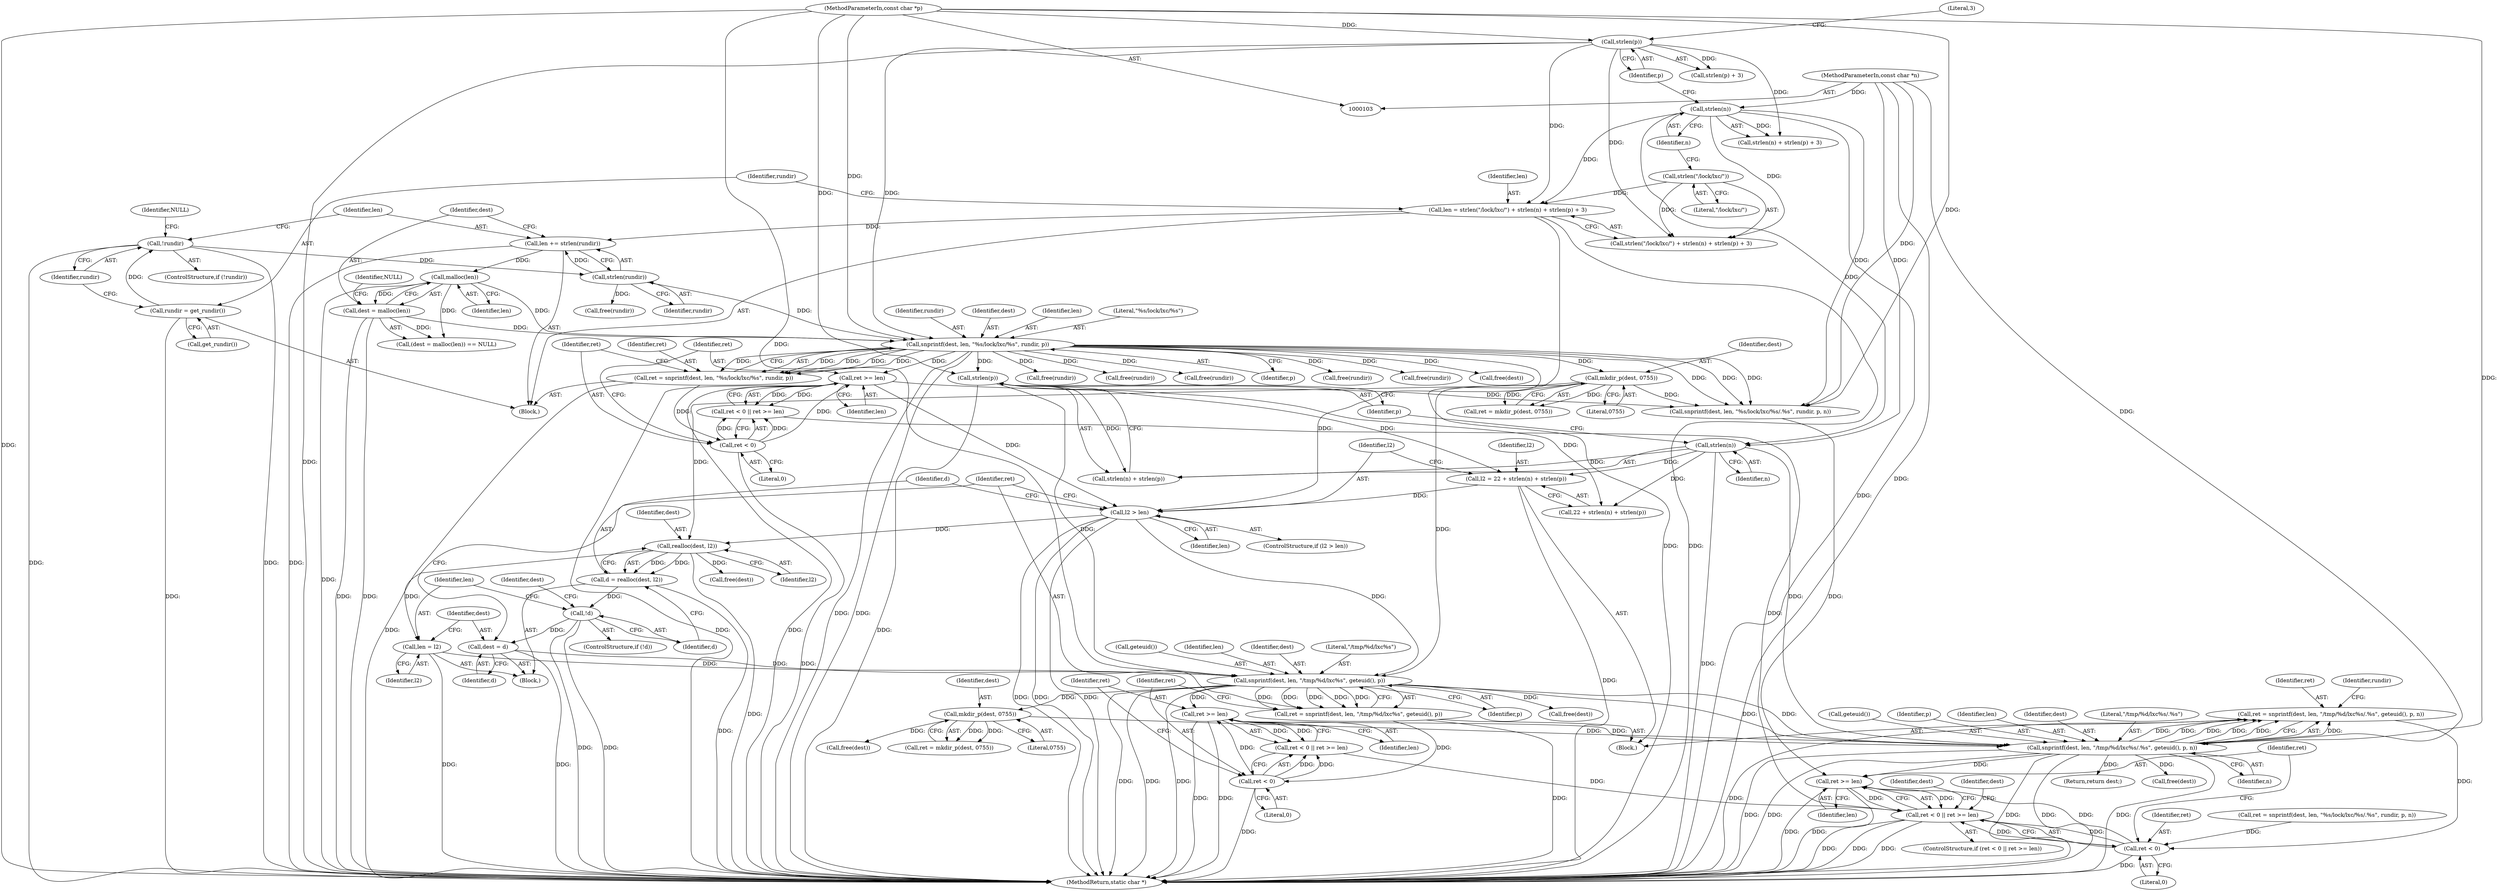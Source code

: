 digraph "1_lxc_72cf81f6a3404e35028567db2c99a90406e9c6e6@API" {
"1000256" [label="(Call,ret = snprintf(dest, len, \"/tmp/%d/lxc%s/.%s\", geteuid(), p, n))"];
"1000258" [label="(Call,snprintf(dest, len, \"/tmp/%d/lxc%s/.%s\", geteuid(), p, n))"];
"1000242" [label="(Call,mkdir_p(dest, 0755))"];
"1000219" [label="(Call,snprintf(dest, len, \"/tmp/%d/lxc%s\", geteuid(), p))"];
"1000172" [label="(Call,mkdir_p(dest, 0755))"];
"1000149" [label="(Call,snprintf(dest, len, \"%s/lock/lxc/%s\", rundir, p))"];
"1000137" [label="(Call,dest = malloc(len))"];
"1000139" [label="(Call,malloc(len))"];
"1000131" [label="(Call,len += strlen(rundir))"];
"1000133" [label="(Call,strlen(rundir))"];
"1000127" [label="(Call,!rundir)"];
"1000123" [label="(Call,rundir = get_rundir())"];
"1000111" [label="(Call,len = strlen(\"/lock/lxc/\") + strlen(n) + strlen(p) + 3)"];
"1000114" [label="(Call,strlen(\"/lock/lxc/\"))"];
"1000117" [label="(Call,strlen(n))"];
"1000105" [label="(MethodParameterIn,const char *n)"];
"1000120" [label="(Call,strlen(p))"];
"1000104" [label="(MethodParameterIn,const char *p)"];
"1000214" [label="(Call,dest = d)"];
"1000202" [label="(Call,!d)"];
"1000196" [label="(Call,d = realloc(dest, l2))"];
"1000198" [label="(Call,realloc(dest, l2))"];
"1000191" [label="(Call,l2 > len)"];
"1000181" [label="(Call,l2 = 22 + strlen(n) + strlen(p))"];
"1000186" [label="(Call,strlen(n))"];
"1000188" [label="(Call,strlen(p))"];
"1000160" [label="(Call,ret >= len)"];
"1000157" [label="(Call,ret < 0)"];
"1000147" [label="(Call,ret = snprintf(dest, len, \"%s/lock/lxc/%s\", rundir, p))"];
"1000211" [label="(Call,len = l2)"];
"1000230" [label="(Call,ret >= len)"];
"1000227" [label="(Call,ret < 0)"];
"1000217" [label="(Call,ret = snprintf(dest, len, \"/tmp/%d/lxc%s\", geteuid(), p))"];
"1000279" [label="(Call,ret < 0)"];
"1000278" [label="(Call,ret < 0 || ret >= len)"];
"1000282" [label="(Call,ret >= len)"];
"1000147" [label="(Call,ret = snprintf(dest, len, \"%s/lock/lxc/%s\", rundir, p))"];
"1000203" [label="(Identifier,d)"];
"1000292" [label="(MethodReturn,static char *)"];
"1000232" [label="(Identifier,len)"];
"1000257" [label="(Identifier,ret)"];
"1000127" [label="(Call,!rundir)"];
"1000252" [label="(Call,free(rundir))"];
"1000157" [label="(Call,ret < 0)"];
"1000262" [label="(Call,geteuid())"];
"1000126" [label="(ControlStructure,if (!rundir))"];
"1000192" [label="(Identifier,l2)"];
"1000213" [label="(Identifier,l2)"];
"1000194" [label="(Block,)"];
"1000131" [label="(Call,len += strlen(rundir))"];
"1000243" [label="(Identifier,dest)"];
"1000215" [label="(Identifier,dest)"];
"1000280" [label="(Identifier,ret)"];
"1000282" [label="(Call,ret >= len)"];
"1000263" [label="(Identifier,p)"];
"1000139" [label="(Call,malloc(len))"];
"1000170" [label="(Call,ret = mkdir_p(dest, 0755))"];
"1000224" [label="(Identifier,p)"];
"1000122" [label="(Literal,3)"];
"1000140" [label="(Identifier,len)"];
"1000156" [label="(Call,ret < 0 || ret >= len)"];
"1000276" [label="(Identifier,rundir)"];
"1000268" [label="(Call,snprintf(dest, len, \"%s/lock/lxc/%s/.%s\", rundir, p, n))"];
"1000141" [label="(Identifier,NULL)"];
"1000114" [label="(Call,strlen(\"/lock/lxc/\"))"];
"1000196" [label="(Call,d = realloc(dest, l2))"];
"1000136" [label="(Call,(dest = malloc(len)) == NULL)"];
"1000183" [label="(Call,22 + strlen(n) + strlen(p))"];
"1000284" [label="(Identifier,len)"];
"1000223" [label="(Call,geteuid())"];
"1000206" [label="(Identifier,dest)"];
"1000291" [label="(Identifier,dest)"];
"1000207" [label="(Call,free(rundir))"];
"1000111" [label="(Call,len = strlen(\"/lock/lxc/\") + strlen(n) + strlen(p) + 3)"];
"1000149" [label="(Call,snprintf(dest, len, \"%s/lock/lxc/%s\", rundir, p))"];
"1000138" [label="(Identifier,dest)"];
"1000277" [label="(ControlStructure,if (ret < 0 || ret >= len))"];
"1000260" [label="(Identifier,len)"];
"1000287" [label="(Identifier,dest)"];
"1000244" [label="(Literal,0755)"];
"1000125" [label="(Call,get_rundir())"];
"1000153" [label="(Identifier,rundir)"];
"1000166" [label="(Call,free(rundir))"];
"1000279" [label="(Call,ret < 0)"];
"1000221" [label="(Identifier,len)"];
"1000150" [label="(Identifier,dest)"];
"1000179" [label="(Block,)"];
"1000199" [label="(Identifier,dest)"];
"1000119" [label="(Call,strlen(p) + 3)"];
"1000230" [label="(Call,ret >= len)"];
"1000124" [label="(Identifier,rundir)"];
"1000220" [label="(Identifier,dest)"];
"1000113" [label="(Call,strlen(\"/lock/lxc/\") + strlen(n) + strlen(p) + 3)"];
"1000217" [label="(Call,ret = snprintf(dest, len, \"/tmp/%d/lxc%s\", geteuid(), p))"];
"1000115" [label="(Literal,\"/lock/lxc/\")"];
"1000181" [label="(Call,l2 = 22 + strlen(n) + strlen(p))"];
"1000154" [label="(Identifier,p)"];
"1000226" [label="(Call,ret < 0 || ret >= len)"];
"1000236" [label="(Call,free(rundir))"];
"1000290" [label="(Return,return dest;)"];
"1000286" [label="(Call,free(dest))"];
"1000174" [label="(Literal,0755)"];
"1000218" [label="(Identifier,ret)"];
"1000173" [label="(Identifier,dest)"];
"1000191" [label="(Call,l2 > len)"];
"1000123" [label="(Call,rundir = get_rundir())"];
"1000105" [label="(MethodParameterIn,const char *n)"];
"1000219" [label="(Call,snprintf(dest, len, \"/tmp/%d/lxc%s\", geteuid(), p))"];
"1000134" [label="(Identifier,rundir)"];
"1000202" [label="(Call,!d)"];
"1000137" [label="(Call,dest = malloc(len))"];
"1000151" [label="(Identifier,len)"];
"1000148" [label="(Identifier,ret)"];
"1000250" [label="(Call,free(dest))"];
"1000116" [label="(Call,strlen(n) + strlen(p) + 3)"];
"1000229" [label="(Literal,0)"];
"1000222" [label="(Literal,\"/tmp/%d/lxc%s\")"];
"1000198" [label="(Call,realloc(dest, l2))"];
"1000160" [label="(Call,ret >= len)"];
"1000256" [label="(Call,ret = snprintf(dest, len, \"/tmp/%d/lxc%s/.%s\", geteuid(), p, n))"];
"1000231" [label="(Identifier,ret)"];
"1000234" [label="(Call,free(dest))"];
"1000117" [label="(Call,strlen(n))"];
"1000104" [label="(MethodParameterIn,const char *p)"];
"1000182" [label="(Identifier,l2)"];
"1000211" [label="(Call,len = l2)"];
"1000259" [label="(Identifier,dest)"];
"1000121" [label="(Identifier,p)"];
"1000152" [label="(Literal,\"%s/lock/lxc/%s\")"];
"1000118" [label="(Identifier,n)"];
"1000275" [label="(Call,free(rundir))"];
"1000193" [label="(Identifier,len)"];
"1000186" [label="(Call,strlen(n))"];
"1000120" [label="(Call,strlen(p))"];
"1000197" [label="(Identifier,d)"];
"1000283" [label="(Identifier,ret)"];
"1000264" [label="(Identifier,n)"];
"1000205" [label="(Call,free(dest))"];
"1000190" [label="(ControlStructure,if (l2 > len))"];
"1000258" [label="(Call,snprintf(dest, len, \"/tmp/%d/lxc%s/.%s\", geteuid(), p, n))"];
"1000278" [label="(Call,ret < 0 || ret >= len)"];
"1000216" [label="(Identifier,d)"];
"1000130" [label="(Identifier,NULL)"];
"1000158" [label="(Identifier,ret)"];
"1000240" [label="(Call,ret = mkdir_p(dest, 0755))"];
"1000161" [label="(Identifier,ret)"];
"1000133" [label="(Call,strlen(rundir))"];
"1000164" [label="(Call,free(dest))"];
"1000159" [label="(Literal,0)"];
"1000143" [label="(Call,free(rundir))"];
"1000162" [label="(Identifier,len)"];
"1000185" [label="(Call,strlen(n) + strlen(p))"];
"1000172" [label="(Call,mkdir_p(dest, 0755))"];
"1000132" [label="(Identifier,len)"];
"1000242" [label="(Call,mkdir_p(dest, 0755))"];
"1000189" [label="(Identifier,p)"];
"1000201" [label="(ControlStructure,if (!d))"];
"1000106" [label="(Block,)"];
"1000200" [label="(Identifier,l2)"];
"1000227" [label="(Call,ret < 0)"];
"1000112" [label="(Identifier,len)"];
"1000228" [label="(Identifier,ret)"];
"1000212" [label="(Identifier,len)"];
"1000128" [label="(Identifier,rundir)"];
"1000261" [label="(Literal,\"/tmp/%d/lxc%s/.%s\")"];
"1000188" [label="(Call,strlen(p))"];
"1000266" [label="(Call,ret = snprintf(dest, len, \"%s/lock/lxc/%s/.%s\", rundir, p, n))"];
"1000214" [label="(Call,dest = d)"];
"1000187" [label="(Identifier,n)"];
"1000281" [label="(Literal,0)"];
"1000256" -> "1000179"  [label="AST: "];
"1000256" -> "1000258"  [label="CFG: "];
"1000257" -> "1000256"  [label="AST: "];
"1000258" -> "1000256"  [label="AST: "];
"1000276" -> "1000256"  [label="CFG: "];
"1000256" -> "1000292"  [label="DDG: "];
"1000258" -> "1000256"  [label="DDG: "];
"1000258" -> "1000256"  [label="DDG: "];
"1000258" -> "1000256"  [label="DDG: "];
"1000258" -> "1000256"  [label="DDG: "];
"1000258" -> "1000256"  [label="DDG: "];
"1000258" -> "1000256"  [label="DDG: "];
"1000256" -> "1000279"  [label="DDG: "];
"1000258" -> "1000264"  [label="CFG: "];
"1000259" -> "1000258"  [label="AST: "];
"1000260" -> "1000258"  [label="AST: "];
"1000261" -> "1000258"  [label="AST: "];
"1000262" -> "1000258"  [label="AST: "];
"1000263" -> "1000258"  [label="AST: "];
"1000264" -> "1000258"  [label="AST: "];
"1000258" -> "1000292"  [label="DDG: "];
"1000258" -> "1000292"  [label="DDG: "];
"1000258" -> "1000292"  [label="DDG: "];
"1000258" -> "1000292"  [label="DDG: "];
"1000258" -> "1000292"  [label="DDG: "];
"1000242" -> "1000258"  [label="DDG: "];
"1000219" -> "1000258"  [label="DDG: "];
"1000219" -> "1000258"  [label="DDG: "];
"1000230" -> "1000258"  [label="DDG: "];
"1000104" -> "1000258"  [label="DDG: "];
"1000186" -> "1000258"  [label="DDG: "];
"1000105" -> "1000258"  [label="DDG: "];
"1000258" -> "1000282"  [label="DDG: "];
"1000258" -> "1000286"  [label="DDG: "];
"1000258" -> "1000290"  [label="DDG: "];
"1000242" -> "1000240"  [label="AST: "];
"1000242" -> "1000244"  [label="CFG: "];
"1000243" -> "1000242"  [label="AST: "];
"1000244" -> "1000242"  [label="AST: "];
"1000240" -> "1000242"  [label="CFG: "];
"1000242" -> "1000240"  [label="DDG: "];
"1000242" -> "1000240"  [label="DDG: "];
"1000219" -> "1000242"  [label="DDG: "];
"1000242" -> "1000250"  [label="DDG: "];
"1000219" -> "1000217"  [label="AST: "];
"1000219" -> "1000224"  [label="CFG: "];
"1000220" -> "1000219"  [label="AST: "];
"1000221" -> "1000219"  [label="AST: "];
"1000222" -> "1000219"  [label="AST: "];
"1000223" -> "1000219"  [label="AST: "];
"1000224" -> "1000219"  [label="AST: "];
"1000217" -> "1000219"  [label="CFG: "];
"1000219" -> "1000292"  [label="DDG: "];
"1000219" -> "1000292"  [label="DDG: "];
"1000219" -> "1000292"  [label="DDG: "];
"1000219" -> "1000217"  [label="DDG: "];
"1000219" -> "1000217"  [label="DDG: "];
"1000219" -> "1000217"  [label="DDG: "];
"1000219" -> "1000217"  [label="DDG: "];
"1000219" -> "1000217"  [label="DDG: "];
"1000172" -> "1000219"  [label="DDG: "];
"1000214" -> "1000219"  [label="DDG: "];
"1000211" -> "1000219"  [label="DDG: "];
"1000191" -> "1000219"  [label="DDG: "];
"1000188" -> "1000219"  [label="DDG: "];
"1000104" -> "1000219"  [label="DDG: "];
"1000219" -> "1000230"  [label="DDG: "];
"1000219" -> "1000234"  [label="DDG: "];
"1000172" -> "1000170"  [label="AST: "];
"1000172" -> "1000174"  [label="CFG: "];
"1000173" -> "1000172"  [label="AST: "];
"1000174" -> "1000172"  [label="AST: "];
"1000170" -> "1000172"  [label="CFG: "];
"1000172" -> "1000170"  [label="DDG: "];
"1000172" -> "1000170"  [label="DDG: "];
"1000149" -> "1000172"  [label="DDG: "];
"1000172" -> "1000198"  [label="DDG: "];
"1000172" -> "1000268"  [label="DDG: "];
"1000149" -> "1000147"  [label="AST: "];
"1000149" -> "1000154"  [label="CFG: "];
"1000150" -> "1000149"  [label="AST: "];
"1000151" -> "1000149"  [label="AST: "];
"1000152" -> "1000149"  [label="AST: "];
"1000153" -> "1000149"  [label="AST: "];
"1000154" -> "1000149"  [label="AST: "];
"1000147" -> "1000149"  [label="CFG: "];
"1000149" -> "1000292"  [label="DDG: "];
"1000149" -> "1000292"  [label="DDG: "];
"1000149" -> "1000147"  [label="DDG: "];
"1000149" -> "1000147"  [label="DDG: "];
"1000149" -> "1000147"  [label="DDG: "];
"1000149" -> "1000147"  [label="DDG: "];
"1000149" -> "1000147"  [label="DDG: "];
"1000137" -> "1000149"  [label="DDG: "];
"1000139" -> "1000149"  [label="DDG: "];
"1000133" -> "1000149"  [label="DDG: "];
"1000120" -> "1000149"  [label="DDG: "];
"1000104" -> "1000149"  [label="DDG: "];
"1000149" -> "1000160"  [label="DDG: "];
"1000149" -> "1000164"  [label="DDG: "];
"1000149" -> "1000166"  [label="DDG: "];
"1000149" -> "1000188"  [label="DDG: "];
"1000149" -> "1000191"  [label="DDG: "];
"1000149" -> "1000207"  [label="DDG: "];
"1000149" -> "1000236"  [label="DDG: "];
"1000149" -> "1000252"  [label="DDG: "];
"1000149" -> "1000268"  [label="DDG: "];
"1000149" -> "1000268"  [label="DDG: "];
"1000149" -> "1000268"  [label="DDG: "];
"1000149" -> "1000275"  [label="DDG: "];
"1000137" -> "1000136"  [label="AST: "];
"1000137" -> "1000139"  [label="CFG: "];
"1000138" -> "1000137"  [label="AST: "];
"1000139" -> "1000137"  [label="AST: "];
"1000141" -> "1000137"  [label="CFG: "];
"1000137" -> "1000292"  [label="DDG: "];
"1000137" -> "1000292"  [label="DDG: "];
"1000137" -> "1000136"  [label="DDG: "];
"1000139" -> "1000137"  [label="DDG: "];
"1000139" -> "1000140"  [label="CFG: "];
"1000140" -> "1000139"  [label="AST: "];
"1000139" -> "1000292"  [label="DDG: "];
"1000139" -> "1000136"  [label="DDG: "];
"1000131" -> "1000139"  [label="DDG: "];
"1000131" -> "1000106"  [label="AST: "];
"1000131" -> "1000133"  [label="CFG: "];
"1000132" -> "1000131"  [label="AST: "];
"1000133" -> "1000131"  [label="AST: "];
"1000138" -> "1000131"  [label="CFG: "];
"1000131" -> "1000292"  [label="DDG: "];
"1000133" -> "1000131"  [label="DDG: "];
"1000111" -> "1000131"  [label="DDG: "];
"1000133" -> "1000134"  [label="CFG: "];
"1000134" -> "1000133"  [label="AST: "];
"1000127" -> "1000133"  [label="DDG: "];
"1000133" -> "1000143"  [label="DDG: "];
"1000127" -> "1000126"  [label="AST: "];
"1000127" -> "1000128"  [label="CFG: "];
"1000128" -> "1000127"  [label="AST: "];
"1000130" -> "1000127"  [label="CFG: "];
"1000132" -> "1000127"  [label="CFG: "];
"1000127" -> "1000292"  [label="DDG: "];
"1000127" -> "1000292"  [label="DDG: "];
"1000123" -> "1000127"  [label="DDG: "];
"1000123" -> "1000106"  [label="AST: "];
"1000123" -> "1000125"  [label="CFG: "];
"1000124" -> "1000123"  [label="AST: "];
"1000125" -> "1000123"  [label="AST: "];
"1000128" -> "1000123"  [label="CFG: "];
"1000123" -> "1000292"  [label="DDG: "];
"1000111" -> "1000106"  [label="AST: "];
"1000111" -> "1000113"  [label="CFG: "];
"1000112" -> "1000111"  [label="AST: "];
"1000113" -> "1000111"  [label="AST: "];
"1000124" -> "1000111"  [label="CFG: "];
"1000111" -> "1000292"  [label="DDG: "];
"1000111" -> "1000292"  [label="DDG: "];
"1000114" -> "1000111"  [label="DDG: "];
"1000117" -> "1000111"  [label="DDG: "];
"1000120" -> "1000111"  [label="DDG: "];
"1000114" -> "1000113"  [label="AST: "];
"1000114" -> "1000115"  [label="CFG: "];
"1000115" -> "1000114"  [label="AST: "];
"1000118" -> "1000114"  [label="CFG: "];
"1000114" -> "1000113"  [label="DDG: "];
"1000117" -> "1000116"  [label="AST: "];
"1000117" -> "1000118"  [label="CFG: "];
"1000118" -> "1000117"  [label="AST: "];
"1000121" -> "1000117"  [label="CFG: "];
"1000117" -> "1000292"  [label="DDG: "];
"1000117" -> "1000113"  [label="DDG: "];
"1000117" -> "1000116"  [label="DDG: "];
"1000105" -> "1000117"  [label="DDG: "];
"1000117" -> "1000186"  [label="DDG: "];
"1000117" -> "1000268"  [label="DDG: "];
"1000105" -> "1000103"  [label="AST: "];
"1000105" -> "1000292"  [label="DDG: "];
"1000105" -> "1000186"  [label="DDG: "];
"1000105" -> "1000268"  [label="DDG: "];
"1000120" -> "1000119"  [label="AST: "];
"1000120" -> "1000121"  [label="CFG: "];
"1000121" -> "1000120"  [label="AST: "];
"1000122" -> "1000120"  [label="CFG: "];
"1000120" -> "1000292"  [label="DDG: "];
"1000120" -> "1000113"  [label="DDG: "];
"1000120" -> "1000116"  [label="DDG: "];
"1000120" -> "1000119"  [label="DDG: "];
"1000104" -> "1000120"  [label="DDG: "];
"1000104" -> "1000103"  [label="AST: "];
"1000104" -> "1000292"  [label="DDG: "];
"1000104" -> "1000188"  [label="DDG: "];
"1000104" -> "1000268"  [label="DDG: "];
"1000214" -> "1000194"  [label="AST: "];
"1000214" -> "1000216"  [label="CFG: "];
"1000215" -> "1000214"  [label="AST: "];
"1000216" -> "1000214"  [label="AST: "];
"1000218" -> "1000214"  [label="CFG: "];
"1000214" -> "1000292"  [label="DDG: "];
"1000202" -> "1000214"  [label="DDG: "];
"1000202" -> "1000201"  [label="AST: "];
"1000202" -> "1000203"  [label="CFG: "];
"1000203" -> "1000202"  [label="AST: "];
"1000206" -> "1000202"  [label="CFG: "];
"1000212" -> "1000202"  [label="CFG: "];
"1000202" -> "1000292"  [label="DDG: "];
"1000202" -> "1000292"  [label="DDG: "];
"1000196" -> "1000202"  [label="DDG: "];
"1000196" -> "1000194"  [label="AST: "];
"1000196" -> "1000198"  [label="CFG: "];
"1000197" -> "1000196"  [label="AST: "];
"1000198" -> "1000196"  [label="AST: "];
"1000203" -> "1000196"  [label="CFG: "];
"1000196" -> "1000292"  [label="DDG: "];
"1000198" -> "1000196"  [label="DDG: "];
"1000198" -> "1000196"  [label="DDG: "];
"1000198" -> "1000200"  [label="CFG: "];
"1000199" -> "1000198"  [label="AST: "];
"1000200" -> "1000198"  [label="AST: "];
"1000198" -> "1000292"  [label="DDG: "];
"1000191" -> "1000198"  [label="DDG: "];
"1000198" -> "1000205"  [label="DDG: "];
"1000198" -> "1000211"  [label="DDG: "];
"1000191" -> "1000190"  [label="AST: "];
"1000191" -> "1000193"  [label="CFG: "];
"1000192" -> "1000191"  [label="AST: "];
"1000193" -> "1000191"  [label="AST: "];
"1000197" -> "1000191"  [label="CFG: "];
"1000218" -> "1000191"  [label="CFG: "];
"1000191" -> "1000292"  [label="DDG: "];
"1000191" -> "1000292"  [label="DDG: "];
"1000191" -> "1000292"  [label="DDG: "];
"1000181" -> "1000191"  [label="DDG: "];
"1000160" -> "1000191"  [label="DDG: "];
"1000181" -> "1000179"  [label="AST: "];
"1000181" -> "1000183"  [label="CFG: "];
"1000182" -> "1000181"  [label="AST: "];
"1000183" -> "1000181"  [label="AST: "];
"1000192" -> "1000181"  [label="CFG: "];
"1000181" -> "1000292"  [label="DDG: "];
"1000186" -> "1000181"  [label="DDG: "];
"1000188" -> "1000181"  [label="DDG: "];
"1000186" -> "1000185"  [label="AST: "];
"1000186" -> "1000187"  [label="CFG: "];
"1000187" -> "1000186"  [label="AST: "];
"1000189" -> "1000186"  [label="CFG: "];
"1000186" -> "1000292"  [label="DDG: "];
"1000186" -> "1000183"  [label="DDG: "];
"1000186" -> "1000185"  [label="DDG: "];
"1000188" -> "1000185"  [label="AST: "];
"1000188" -> "1000189"  [label="CFG: "];
"1000189" -> "1000188"  [label="AST: "];
"1000185" -> "1000188"  [label="CFG: "];
"1000188" -> "1000292"  [label="DDG: "];
"1000188" -> "1000183"  [label="DDG: "];
"1000188" -> "1000185"  [label="DDG: "];
"1000160" -> "1000156"  [label="AST: "];
"1000160" -> "1000162"  [label="CFG: "];
"1000161" -> "1000160"  [label="AST: "];
"1000162" -> "1000160"  [label="AST: "];
"1000156" -> "1000160"  [label="CFG: "];
"1000160" -> "1000292"  [label="DDG: "];
"1000160" -> "1000292"  [label="DDG: "];
"1000160" -> "1000156"  [label="DDG: "];
"1000160" -> "1000156"  [label="DDG: "];
"1000157" -> "1000160"  [label="DDG: "];
"1000160" -> "1000268"  [label="DDG: "];
"1000157" -> "1000156"  [label="AST: "];
"1000157" -> "1000159"  [label="CFG: "];
"1000158" -> "1000157"  [label="AST: "];
"1000159" -> "1000157"  [label="AST: "];
"1000161" -> "1000157"  [label="CFG: "];
"1000156" -> "1000157"  [label="CFG: "];
"1000157" -> "1000292"  [label="DDG: "];
"1000157" -> "1000156"  [label="DDG: "];
"1000157" -> "1000156"  [label="DDG: "];
"1000147" -> "1000157"  [label="DDG: "];
"1000147" -> "1000106"  [label="AST: "];
"1000148" -> "1000147"  [label="AST: "];
"1000158" -> "1000147"  [label="CFG: "];
"1000147" -> "1000292"  [label="DDG: "];
"1000211" -> "1000194"  [label="AST: "];
"1000211" -> "1000213"  [label="CFG: "];
"1000212" -> "1000211"  [label="AST: "];
"1000213" -> "1000211"  [label="AST: "];
"1000215" -> "1000211"  [label="CFG: "];
"1000211" -> "1000292"  [label="DDG: "];
"1000230" -> "1000226"  [label="AST: "];
"1000230" -> "1000232"  [label="CFG: "];
"1000231" -> "1000230"  [label="AST: "];
"1000232" -> "1000230"  [label="AST: "];
"1000226" -> "1000230"  [label="CFG: "];
"1000230" -> "1000292"  [label="DDG: "];
"1000230" -> "1000292"  [label="DDG: "];
"1000230" -> "1000226"  [label="DDG: "];
"1000230" -> "1000226"  [label="DDG: "];
"1000227" -> "1000230"  [label="DDG: "];
"1000227" -> "1000226"  [label="AST: "];
"1000227" -> "1000229"  [label="CFG: "];
"1000228" -> "1000227"  [label="AST: "];
"1000229" -> "1000227"  [label="AST: "];
"1000231" -> "1000227"  [label="CFG: "];
"1000226" -> "1000227"  [label="CFG: "];
"1000227" -> "1000292"  [label="DDG: "];
"1000227" -> "1000226"  [label="DDG: "];
"1000227" -> "1000226"  [label="DDG: "];
"1000217" -> "1000227"  [label="DDG: "];
"1000217" -> "1000179"  [label="AST: "];
"1000218" -> "1000217"  [label="AST: "];
"1000228" -> "1000217"  [label="CFG: "];
"1000217" -> "1000292"  [label="DDG: "];
"1000279" -> "1000278"  [label="AST: "];
"1000279" -> "1000281"  [label="CFG: "];
"1000280" -> "1000279"  [label="AST: "];
"1000281" -> "1000279"  [label="AST: "];
"1000283" -> "1000279"  [label="CFG: "];
"1000278" -> "1000279"  [label="CFG: "];
"1000279" -> "1000292"  [label="DDG: "];
"1000279" -> "1000278"  [label="DDG: "];
"1000279" -> "1000278"  [label="DDG: "];
"1000266" -> "1000279"  [label="DDG: "];
"1000279" -> "1000282"  [label="DDG: "];
"1000278" -> "1000277"  [label="AST: "];
"1000278" -> "1000282"  [label="CFG: "];
"1000282" -> "1000278"  [label="AST: "];
"1000287" -> "1000278"  [label="CFG: "];
"1000291" -> "1000278"  [label="CFG: "];
"1000278" -> "1000292"  [label="DDG: "];
"1000278" -> "1000292"  [label="DDG: "];
"1000278" -> "1000292"  [label="DDG: "];
"1000156" -> "1000278"  [label="DDG: "];
"1000226" -> "1000278"  [label="DDG: "];
"1000282" -> "1000278"  [label="DDG: "];
"1000282" -> "1000278"  [label="DDG: "];
"1000282" -> "1000284"  [label="CFG: "];
"1000283" -> "1000282"  [label="AST: "];
"1000284" -> "1000282"  [label="AST: "];
"1000282" -> "1000292"  [label="DDG: "];
"1000282" -> "1000292"  [label="DDG: "];
"1000268" -> "1000282"  [label="DDG: "];
}
